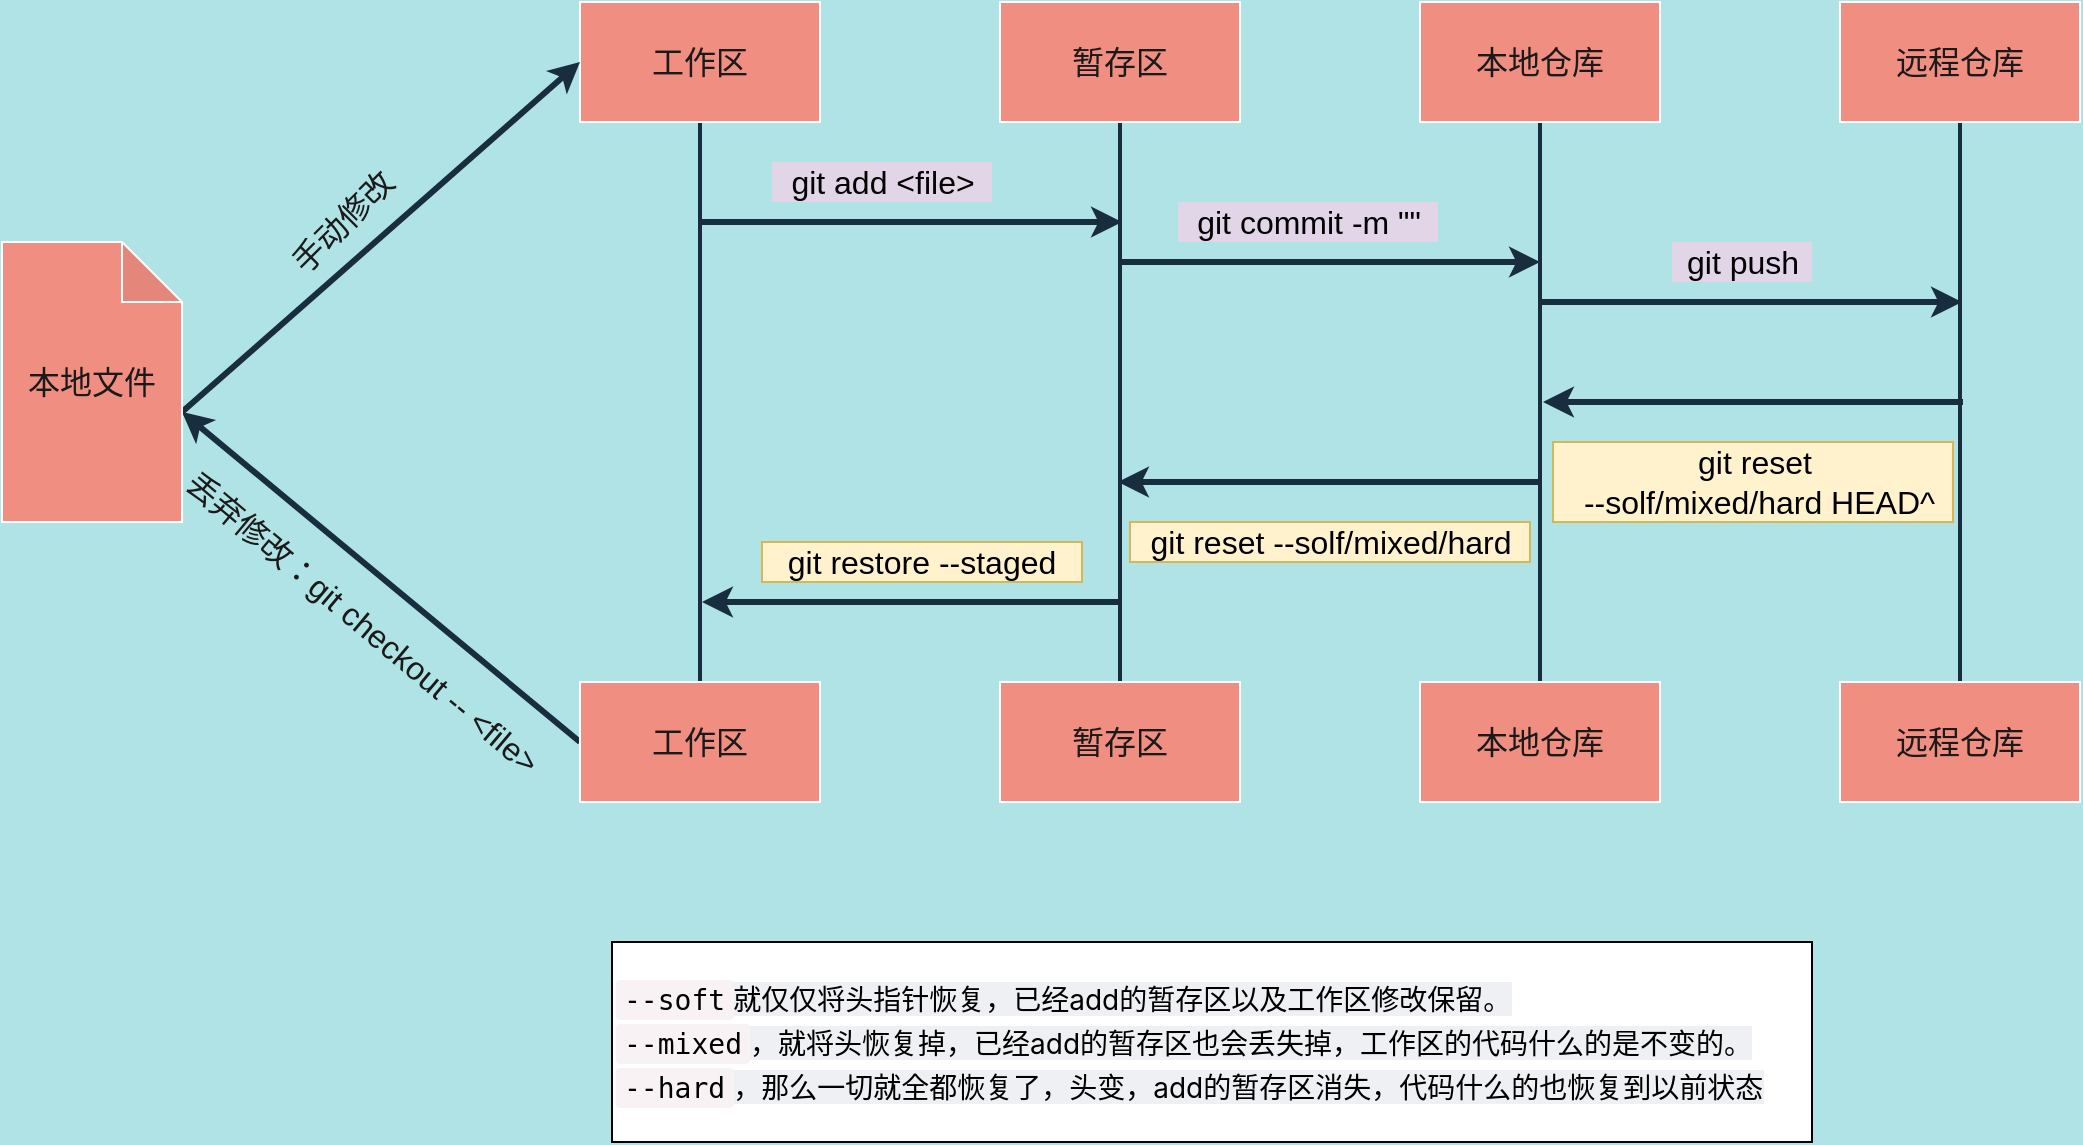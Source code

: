 <mxfile version="19.0.3" type="device"><diagram id="BKT6mkp8WfpjLg8iGA6R" name="第 1 页"><mxGraphModel dx="2249" dy="857" grid="1" gridSize="10" guides="1" tooltips="1" connect="1" arrows="1" fold="1" page="1" pageScale="1" pageWidth="827" pageHeight="1169" background="#B0E3E6" math="0" shadow="0"><root><mxCell id="0"/><mxCell id="1" parent="0"/><mxCell id="0wm9WJpR28-KSwmWOE8d-37" style="edgeStyle=orthogonalEdgeStyle;curved=0;rounded=1;sketch=0;orthogonalLoop=1;jettySize=auto;html=1;exitX=0.5;exitY=1;exitDx=0;exitDy=0;fontColor=#1A1A1A;strokeColor=#182E3E;endArrow=none;endFill=0;strokeWidth=2;fontSize=16;" edge="1" parent="1" source="0wm9WJpR28-KSwmWOE8d-28" target="0wm9WJpR28-KSwmWOE8d-32"><mxGeometry relative="1" as="geometry"/></mxCell><mxCell id="0wm9WJpR28-KSwmWOE8d-28" value="工作区" style="rounded=0;whiteSpace=wrap;html=1;sketch=0;fontColor=#1A1A1A;strokeColor=#FFFFFF;fillColor=#F08E81;fontSize=16;" vertex="1" parent="1"><mxGeometry x="39" y="180" width="120" height="60" as="geometry"/></mxCell><mxCell id="0wm9WJpR28-KSwmWOE8d-36" style="edgeStyle=orthogonalEdgeStyle;curved=0;rounded=1;sketch=0;orthogonalLoop=1;jettySize=auto;html=1;exitX=0.5;exitY=1;exitDx=0;exitDy=0;fontColor=#1A1A1A;strokeColor=#182E3E;endArrow=none;endFill=0;strokeWidth=2;fontSize=16;" edge="1" parent="1" source="0wm9WJpR28-KSwmWOE8d-29" target="0wm9WJpR28-KSwmWOE8d-33"><mxGeometry relative="1" as="geometry"/></mxCell><mxCell id="0wm9WJpR28-KSwmWOE8d-29" value="暂存区" style="rounded=0;whiteSpace=wrap;html=1;sketch=0;fontColor=#1A1A1A;strokeColor=#FFFFFF;fillColor=#F08E81;fontSize=16;" vertex="1" parent="1"><mxGeometry x="249" y="180" width="120" height="60" as="geometry"/></mxCell><mxCell id="0wm9WJpR28-KSwmWOE8d-38" style="edgeStyle=orthogonalEdgeStyle;curved=0;rounded=1;sketch=0;orthogonalLoop=1;jettySize=auto;html=1;exitX=0.5;exitY=1;exitDx=0;exitDy=0;fontColor=#1A1A1A;strokeColor=#182E3E;endArrow=none;endFill=0;strokeWidth=2;fontSize=16;" edge="1" parent="1" source="0wm9WJpR28-KSwmWOE8d-30" target="0wm9WJpR28-KSwmWOE8d-34"><mxGeometry relative="1" as="geometry"/></mxCell><mxCell id="0wm9WJpR28-KSwmWOE8d-30" value="本地仓库" style="rounded=0;whiteSpace=wrap;html=1;sketch=0;fontColor=#1A1A1A;strokeColor=#FFFFFF;fillColor=#F08E81;fontSize=16;" vertex="1" parent="1"><mxGeometry x="459" y="180" width="120" height="60" as="geometry"/></mxCell><mxCell id="0wm9WJpR28-KSwmWOE8d-39" style="edgeStyle=orthogonalEdgeStyle;curved=0;rounded=1;sketch=0;orthogonalLoop=1;jettySize=auto;html=1;exitX=0.5;exitY=1;exitDx=0;exitDy=0;fontColor=#1A1A1A;strokeColor=#182E3E;endArrow=none;endFill=0;strokeWidth=2;fontSize=16;" edge="1" parent="1" source="0wm9WJpR28-KSwmWOE8d-31" target="0wm9WJpR28-KSwmWOE8d-35"><mxGeometry relative="1" as="geometry"/></mxCell><mxCell id="0wm9WJpR28-KSwmWOE8d-31" value="远程仓库" style="rounded=0;whiteSpace=wrap;html=1;sketch=0;fontColor=#1A1A1A;strokeColor=#FFFFFF;fillColor=#F08E81;fontSize=16;" vertex="1" parent="1"><mxGeometry x="669" y="180" width="120" height="60" as="geometry"/></mxCell><mxCell id="0wm9WJpR28-KSwmWOE8d-60" style="edgeStyle=none;rounded=1;sketch=0;orthogonalLoop=1;jettySize=auto;html=1;exitX=0;exitY=0.5;exitDx=0;exitDy=0;entryX=0;entryY=0;entryDx=90;entryDy=85;entryPerimeter=0;fontSize=16;fontColor=#1A1A1A;endArrow=classic;endFill=1;strokeColor=#182E3E;strokeWidth=3;" edge="1" parent="1" source="0wm9WJpR28-KSwmWOE8d-32" target="0wm9WJpR28-KSwmWOE8d-52"><mxGeometry relative="1" as="geometry"/></mxCell><mxCell id="0wm9WJpR28-KSwmWOE8d-32" value="工作区" style="rounded=0;whiteSpace=wrap;html=1;sketch=0;fontColor=#1A1A1A;strokeColor=#FFFFFF;fillColor=#F08E81;fontSize=16;" vertex="1" parent="1"><mxGeometry x="39" y="520" width="120" height="60" as="geometry"/></mxCell><mxCell id="0wm9WJpR28-KSwmWOE8d-33" value="暂存区" style="rounded=0;whiteSpace=wrap;html=1;sketch=0;fontColor=#1A1A1A;strokeColor=#FFFFFF;fillColor=#F08E81;fontSize=16;" vertex="1" parent="1"><mxGeometry x="249" y="520" width="120" height="60" as="geometry"/></mxCell><mxCell id="0wm9WJpR28-KSwmWOE8d-34" value="本地仓库" style="rounded=0;whiteSpace=wrap;html=1;sketch=0;fontColor=#1A1A1A;strokeColor=#FFFFFF;fillColor=#F08E81;fontSize=16;" vertex="1" parent="1"><mxGeometry x="459" y="520" width="120" height="60" as="geometry"/></mxCell><mxCell id="0wm9WJpR28-KSwmWOE8d-35" value="远程仓库" style="rounded=0;whiteSpace=wrap;html=1;sketch=0;fontColor=#1A1A1A;strokeColor=#FFFFFF;fillColor=#F08E81;fontSize=16;" vertex="1" parent="1"><mxGeometry x="669" y="520" width="120" height="60" as="geometry"/></mxCell><mxCell id="0wm9WJpR28-KSwmWOE8d-40" value="" style="endArrow=classic;html=1;rounded=1;sketch=0;fontColor=#1A1A1A;strokeColor=#182E3E;curved=0;strokeWidth=3;fontSize=16;" edge="1" parent="1"><mxGeometry width="50" height="50" relative="1" as="geometry"><mxPoint x="309" y="310" as="sourcePoint"/><mxPoint x="519" y="310" as="targetPoint"/></mxGeometry></mxCell><mxCell id="0wm9WJpR28-KSwmWOE8d-41" value="git commit -m &quot;&quot;" style="text;html=1;align=center;verticalAlign=middle;resizable=0;points=[];autosize=1;strokeColor=none;fillColor=#e1d5e7;fontSize=16;" vertex="1" parent="1"><mxGeometry x="338" y="280" width="130" height="20" as="geometry"/></mxCell><mxCell id="0wm9WJpR28-KSwmWOE8d-42" value="" style="endArrow=classic;html=1;rounded=1;sketch=0;fontColor=#1A1A1A;strokeColor=#182E3E;curved=0;strokeWidth=3;fontSize=16;" edge="1" parent="1"><mxGeometry width="50" height="50" relative="1" as="geometry"><mxPoint x="100" y="290" as="sourcePoint"/><mxPoint x="310" y="290" as="targetPoint"/></mxGeometry></mxCell><mxCell id="0wm9WJpR28-KSwmWOE8d-43" value="git add &amp;lt;file&amp;gt;" style="text;html=1;align=center;verticalAlign=middle;resizable=0;points=[];autosize=1;strokeColor=none;fillColor=#e1d5e7;fontSize=16;" vertex="1" parent="1"><mxGeometry x="135" y="260" width="110" height="20" as="geometry"/></mxCell><mxCell id="0wm9WJpR28-KSwmWOE8d-44" value="" style="endArrow=classic;html=1;rounded=1;sketch=0;fontColor=#1A1A1A;strokeColor=#182E3E;curved=0;strokeWidth=3;fontSize=16;" edge="1" parent="1"><mxGeometry width="50" height="50" relative="1" as="geometry"><mxPoint x="520" y="330" as="sourcePoint"/><mxPoint x="730" y="330" as="targetPoint"/></mxGeometry></mxCell><mxCell id="0wm9WJpR28-KSwmWOE8d-45" value="git push" style="text;html=1;align=center;verticalAlign=middle;resizable=0;points=[];autosize=1;strokeColor=none;fillColor=#e1d5e7;fontSize=16;" vertex="1" parent="1"><mxGeometry x="585" y="300" width="70" height="20" as="geometry"/></mxCell><mxCell id="0wm9WJpR28-KSwmWOE8d-46" value="" style="endArrow=classic;html=1;rounded=1;sketch=0;fontSize=16;fontColor=#1A1A1A;strokeColor=#182E3E;strokeWidth=3;curved=0;" edge="1" parent="1"><mxGeometry width="50" height="50" relative="1" as="geometry"><mxPoint x="518" y="420" as="sourcePoint"/><mxPoint x="308" y="420" as="targetPoint"/></mxGeometry></mxCell><mxCell id="0wm9WJpR28-KSwmWOE8d-47" value="git reset --solf/mixed/hard" style="text;html=1;align=center;verticalAlign=middle;resizable=0;points=[];autosize=1;strokeColor=#d6b656;fillColor=#fff2cc;fontSize=16;" vertex="1" parent="1"><mxGeometry x="314" y="440" width="200" height="20" as="geometry"/></mxCell><mxCell id="0wm9WJpR28-KSwmWOE8d-48" value="git restore --staged" style="text;whiteSpace=wrap;html=1;fontSize=16;fillColor=#fff2cc;strokeColor=#d6b656;align=center;verticalAlign=middle;" vertex="1" parent="1"><mxGeometry x="130" y="450" width="160" height="20" as="geometry"/></mxCell><mxCell id="0wm9WJpR28-KSwmWOE8d-49" value="" style="endArrow=classic;html=1;rounded=1;sketch=0;fontSize=16;fontColor=#1A1A1A;strokeColor=#182E3E;strokeWidth=3;curved=0;" edge="1" parent="1"><mxGeometry width="50" height="50" relative="1" as="geometry"><mxPoint x="310" y="480" as="sourcePoint"/><mxPoint x="100" y="480" as="targetPoint"/></mxGeometry></mxCell><mxCell id="0wm9WJpR28-KSwmWOE8d-51" value="git reset&lt;br&gt;&amp;nbsp;--solf/mixed/hard&amp;nbsp;HEAD^" style="text;html=1;align=center;verticalAlign=middle;resizable=0;points=[];autosize=1;strokeColor=#d6b656;fillColor=#fff2cc;fontSize=16;fontColor=default;" vertex="1" parent="1"><mxGeometry x="525.5" y="400" width="200" height="40" as="geometry"/></mxCell><mxCell id="0wm9WJpR28-KSwmWOE8d-58" style="rounded=1;sketch=0;orthogonalLoop=1;jettySize=auto;html=1;exitX=0;exitY=0;exitDx=90;exitDy=85;exitPerimeter=0;entryX=0;entryY=0.5;entryDx=0;entryDy=0;fontSize=16;fontColor=#1A1A1A;endArrow=classic;endFill=1;strokeColor=#182E3E;strokeWidth=3;" edge="1" parent="1" source="0wm9WJpR28-KSwmWOE8d-52" target="0wm9WJpR28-KSwmWOE8d-28"><mxGeometry relative="1" as="geometry"/></mxCell><mxCell id="0wm9WJpR28-KSwmWOE8d-52" value="本地文件" style="shape=note;whiteSpace=wrap;html=1;backgroundOutline=1;darkOpacity=0.05;rounded=0;sketch=0;fontSize=16;fontColor=#1A1A1A;strokeColor=#FFFFFF;fillColor=#F08E81;" vertex="1" parent="1"><mxGeometry x="-250" y="300" width="90" height="140" as="geometry"/></mxCell><mxCell id="0wm9WJpR28-KSwmWOE8d-54" value="手动修改" style="text;html=1;align=center;verticalAlign=middle;resizable=0;points=[];autosize=1;strokeColor=none;fillColor=none;fontSize=16;fontColor=#1A1A1A;rotation=-45;" vertex="1" parent="1"><mxGeometry x="-120" y="280" width="80" height="20" as="geometry"/></mxCell><mxCell id="0wm9WJpR28-KSwmWOE8d-55" value="丢弃修改：git checkout -- &amp;lt;file&amp;gt;" style="text;html=1;align=center;verticalAlign=middle;resizable=0;points=[];autosize=1;strokeColor=none;fillColor=none;fontSize=16;fontColor=#1A1A1A;rotation=40;" vertex="1" parent="1"><mxGeometry x="-190" y="480" width="240" height="20" as="geometry"/></mxCell><mxCell id="0wm9WJpR28-KSwmWOE8d-62" value="" style="endArrow=none;html=1;rounded=1;sketch=0;fontColor=#1A1A1A;strokeColor=#182E3E;curved=0;strokeWidth=3;fontSize=16;startArrow=classic;startFill=1;endFill=0;" edge="1" parent="1"><mxGeometry width="50" height="50" relative="1" as="geometry"><mxPoint x="520.5" y="380" as="sourcePoint"/><mxPoint x="730.5" y="380" as="targetPoint"/></mxGeometry></mxCell><mxCell id="0wm9WJpR28-KSwmWOE8d-68" value="&lt;code style=&quot;box-sizing: border-box; outline: 0px; font-family: &amp;quot;Source Code Pro&amp;quot;, &amp;quot;DejaVu Sans Mono&amp;quot;, &amp;quot;Ubuntu Mono&amp;quot;, &amp;quot;Anonymous Pro&amp;quot;, &amp;quot;Droid Sans Mono&amp;quot;, Menlo, Monaco, Consolas, Inconsolata, Courier, monospace, &amp;quot;PingFang SC&amp;quot;, &amp;quot;Microsoft YaHei&amp;quot;, sans-serif; font-size: 14px; line-height: 22px; background-color: rgb(249, 242, 244); border-radius: 2px; padding: 2px 4px; overflow-wrap: break-word; font-variant-ligatures: no-common-ligatures; user-select: auto !important;&quot;&gt;--soft&lt;/code&gt;&lt;span style=&quot;font-family: -apple-system, &amp;quot;SF UI Text&amp;quot;, Arial, &amp;quot;PingFang SC&amp;quot;, &amp;quot;Hiragino Sans GB&amp;quot;, &amp;quot;Microsoft YaHei&amp;quot;, &amp;quot;WenQuanYi Micro Hei&amp;quot;, sans-serif; font-size: 14px; font-variant-ligatures: no-common-ligatures; background-color: rgb(238, 240, 244);&quot;&gt;就仅仅将头指针恢复，已经add的暂存区以及工作区修改保留。&lt;br style=&quot;font-size: 14px;&quot;&gt;&lt;/span&gt;&lt;code style=&quot;box-sizing: border-box; outline: 0px; font-family: &amp;quot;Source Code Pro&amp;quot;, &amp;quot;DejaVu Sans Mono&amp;quot;, &amp;quot;Ubuntu Mono&amp;quot;, &amp;quot;Anonymous Pro&amp;quot;, &amp;quot;Droid Sans Mono&amp;quot;, Menlo, Monaco, Consolas, Inconsolata, Courier, monospace, &amp;quot;PingFang SC&amp;quot;, &amp;quot;Microsoft YaHei&amp;quot;, sans-serif; font-size: 14px; line-height: 22px; background-color: rgb(249, 242, 244); border-radius: 2px; padding: 2px 4px; overflow-wrap: break-word; font-variant-ligatures: no-common-ligatures; user-select: auto !important;&quot;&gt;--mixed&lt;/code&gt;&lt;span style=&quot;font-family: -apple-system, &amp;quot;SF UI Text&amp;quot;, Arial, &amp;quot;PingFang SC&amp;quot;, &amp;quot;Hiragino Sans GB&amp;quot;, &amp;quot;Microsoft YaHei&amp;quot;, &amp;quot;WenQuanYi Micro Hei&amp;quot;, sans-serif; font-size: 14px; font-variant-ligatures: no-common-ligatures; background-color: rgb(238, 240, 244);&quot;&gt;，就将头恢复掉，已经add的暂存区也会丢失掉，工作区的代码什么的是不变的。&lt;br style=&quot;font-size: 14px;&quot;&gt;&lt;/span&gt;&lt;code style=&quot;box-sizing: border-box; outline: 0px; font-family: &amp;quot;Source Code Pro&amp;quot;, &amp;quot;DejaVu Sans Mono&amp;quot;, &amp;quot;Ubuntu Mono&amp;quot;, &amp;quot;Anonymous Pro&amp;quot;, &amp;quot;Droid Sans Mono&amp;quot;, Menlo, Monaco, Consolas, Inconsolata, Courier, monospace, &amp;quot;PingFang SC&amp;quot;, &amp;quot;Microsoft YaHei&amp;quot;, sans-serif; font-size: 14px; line-height: 22px; background-color: rgb(249, 242, 244); border-radius: 2px; padding: 2px 4px; overflow-wrap: break-word; font-variant-ligatures: no-common-ligatures; user-select: auto !important;&quot;&gt;--hard&lt;/code&gt;&lt;span style=&quot;font-family: -apple-system, &amp;quot;SF UI Text&amp;quot;, Arial, &amp;quot;PingFang SC&amp;quot;, &amp;quot;Hiragino Sans GB&amp;quot;, &amp;quot;Microsoft YaHei&amp;quot;, &amp;quot;WenQuanYi Micro Hei&amp;quot;, sans-serif; font-size: 14px; font-variant-ligatures: no-common-ligatures; background-color: rgb(238, 240, 244);&quot;&gt;，那么一切就全都恢复了，头变，add的暂存区消失，代码什么的也恢复到以前状态&lt;/span&gt;&lt;span style=&quot;font-family: -apple-system, &amp;quot;SF UI Text&amp;quot;, Arial, &amp;quot;PingFang SC&amp;quot;, &amp;quot;Hiragino Sans GB&amp;quot;, &amp;quot;Microsoft YaHei&amp;quot;, &amp;quot;WenQuanYi Micro Hei&amp;quot;, sans-serif; font-size: 14px; font-variant-ligatures: no-common-ligatures; background-color: rgb(238, 240, 244);&quot;&gt;&lt;br style=&quot;font-size: 14px;&quot;&gt;&lt;/span&gt;" style="whiteSpace=wrap;html=1;rounded=0;sketch=0;fontSize=14;align=left;fontColor=#000000;" vertex="1" parent="1"><mxGeometry x="55" y="650" width="600" height="100" as="geometry"/></mxCell></root></mxGraphModel></diagram></mxfile>
